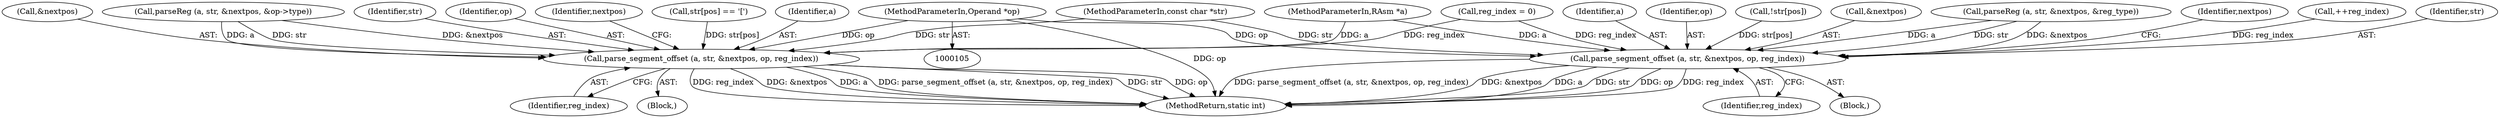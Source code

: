 digraph "0_radare2_9b46d38dd3c4de6048a488b655c7319f845af185@pointer" {
"1000108" [label="(MethodParameterIn,Operand *op)"];
"1000554" [label="(Call,parse_segment_offset (a, str, &nextpos, op, reg_index))"];
"1000771" [label="(Call,parse_segment_offset (a, str, &nextpos, op, reg_index))"];
"1000555" [label="(Identifier,a)"];
"1000770" [label="(Block,)"];
"1000554" [label="(Call,parse_segment_offset (a, str, &nextpos, op, reg_index))"];
"1000779" [label="(Identifier,nextpos)"];
"1000314" [label="(Call,str[pos] == '[')"];
"1000108" [label="(MethodParameterIn,Operand *op)"];
"1000777" [label="(Identifier,reg_index)"];
"1000559" [label="(Identifier,op)"];
"1000772" [label="(Identifier,a)"];
"1000774" [label="(Call,&nextpos)"];
"1000106" [label="(MethodParameterIn,RAsm *a)"];
"1000377" [label="(Call,!str[pos])"];
"1000934" [label="(MethodReturn,static int)"];
"1000107" [label="(MethodParameterIn,const char *str)"];
"1000557" [label="(Call,&nextpos)"];
"1000731" [label="(Call,parseReg (a, str, &nextpos, &op->type))"];
"1000489" [label="(Call,parseReg (a, str, &nextpos, &reg_type))"];
"1000126" [label="(Call,reg_index = 0)"];
"1000560" [label="(Identifier,reg_index)"];
"1000562" [label="(Identifier,nextpos)"];
"1000773" [label="(Identifier,str)"];
"1000543" [label="(Block,)"];
"1000771" [label="(Call,parse_segment_offset (a, str, &nextpos, op, reg_index))"];
"1000434" [label="(Call,++reg_index)"];
"1000776" [label="(Identifier,op)"];
"1000556" [label="(Identifier,str)"];
"1000108" -> "1000105"  [label="AST: "];
"1000108" -> "1000934"  [label="DDG: op"];
"1000108" -> "1000554"  [label="DDG: op"];
"1000108" -> "1000771"  [label="DDG: op"];
"1000554" -> "1000543"  [label="AST: "];
"1000554" -> "1000560"  [label="CFG: "];
"1000555" -> "1000554"  [label="AST: "];
"1000556" -> "1000554"  [label="AST: "];
"1000557" -> "1000554"  [label="AST: "];
"1000559" -> "1000554"  [label="AST: "];
"1000560" -> "1000554"  [label="AST: "];
"1000562" -> "1000554"  [label="CFG: "];
"1000554" -> "1000934"  [label="DDG: reg_index"];
"1000554" -> "1000934"  [label="DDG: parse_segment_offset (a, str, &nextpos, op, reg_index)"];
"1000554" -> "1000934"  [label="DDG: &nextpos"];
"1000554" -> "1000934"  [label="DDG: a"];
"1000554" -> "1000934"  [label="DDG: str"];
"1000554" -> "1000934"  [label="DDG: op"];
"1000489" -> "1000554"  [label="DDG: a"];
"1000489" -> "1000554"  [label="DDG: str"];
"1000489" -> "1000554"  [label="DDG: &nextpos"];
"1000106" -> "1000554"  [label="DDG: a"];
"1000377" -> "1000554"  [label="DDG: str[pos]"];
"1000107" -> "1000554"  [label="DDG: str"];
"1000126" -> "1000554"  [label="DDG: reg_index"];
"1000434" -> "1000554"  [label="DDG: reg_index"];
"1000771" -> "1000770"  [label="AST: "];
"1000771" -> "1000777"  [label="CFG: "];
"1000772" -> "1000771"  [label="AST: "];
"1000773" -> "1000771"  [label="AST: "];
"1000774" -> "1000771"  [label="AST: "];
"1000776" -> "1000771"  [label="AST: "];
"1000777" -> "1000771"  [label="AST: "];
"1000779" -> "1000771"  [label="CFG: "];
"1000771" -> "1000934"  [label="DDG: str"];
"1000771" -> "1000934"  [label="DDG: op"];
"1000771" -> "1000934"  [label="DDG: reg_index"];
"1000771" -> "1000934"  [label="DDG: &nextpos"];
"1000771" -> "1000934"  [label="DDG: a"];
"1000771" -> "1000934"  [label="DDG: parse_segment_offset (a, str, &nextpos, op, reg_index)"];
"1000731" -> "1000771"  [label="DDG: a"];
"1000731" -> "1000771"  [label="DDG: str"];
"1000731" -> "1000771"  [label="DDG: &nextpos"];
"1000106" -> "1000771"  [label="DDG: a"];
"1000314" -> "1000771"  [label="DDG: str[pos]"];
"1000107" -> "1000771"  [label="DDG: str"];
"1000126" -> "1000771"  [label="DDG: reg_index"];
}
